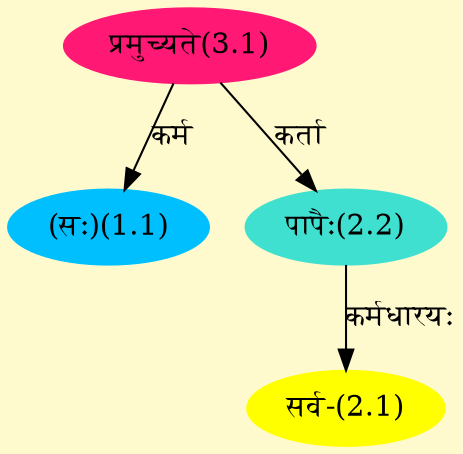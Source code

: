 digraph G{
rankdir=BT;
 compound=true;
 bgcolor="lemonchiffon1";
Node1_1 [style=filled, color="#00BFFF" label = "(सः)(1.1)"]
Node3_1 [style=filled, color="#FF1975" label = "प्रमुच्यते(3.1)"]
Node2_1 [style=filled, color="#FFFF00" label = "सर्व-(2.1)"]
Node2_2 [style=filled, color="#40E0D0" label = "पापैः(2.2)"]
/* Start of Relations section */

Node1_1 -> Node3_1 [  label="कर्म"  dir="back" ]
Node2_1 -> Node2_2 [  label="कर्मधारयः"  dir="back" ]
Node2_2 -> Node3_1 [  label="कर्ता"  dir="back" ]
}
